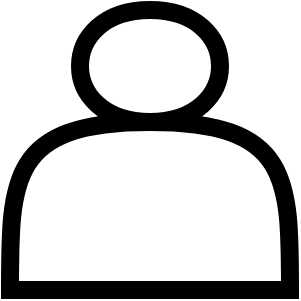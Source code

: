 <mxfile>
    <diagram id="dUIFm4jSMLyF2Q2i0FjF" name="ページ1">
        <mxGraphModel dx="205" dy="807" grid="0" gridSize="10" guides="1" tooltips="1" connect="1" arrows="1" fold="1" page="0" pageScale="1" pageWidth="827" pageHeight="1169" background="none" math="0" shadow="0">
            <root>
                <mxCell id="0"/>
                <mxCell id="1" parent="0"/>
                <mxCell id="4" value="" style="shape=actor;whiteSpace=wrap;html=1;strokeWidth=9;aspect=fixed;fillColor=none;" parent="1" vertex="1">
                    <mxGeometry x="30" y="70" width="140" height="140" as="geometry"/>
                </mxCell>
            </root>
        </mxGraphModel>
    </diagram>
</mxfile>
